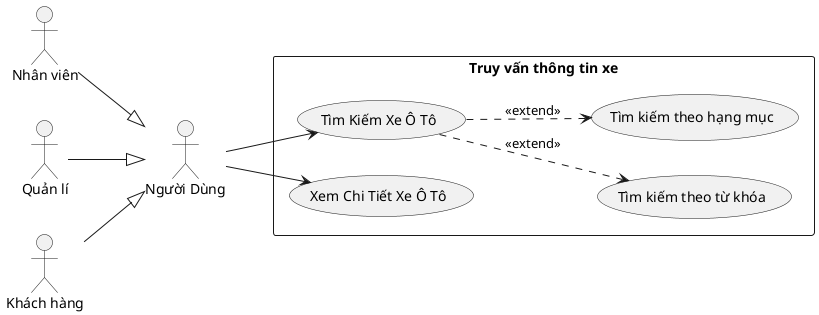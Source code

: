@startuml
left to right direction
actor "Người Dùng" as user
actor "Nhân viên" as NV
actor "Quản lí" as QL
actor "Khách hàng" as KH
rectangle "Truy vấn thông tin xe" {
  usecase "Tìm Kiếm Xe Ô Tô" as search
  usecase "Xem Chi Tiết Xe Ô Tô" as viewDetails

  search ..> (Tìm kiếm theo từ khóa) : <<extend>>
  search ..> (Tìm kiếm theo hạng mục) : <<extend>>
}

user --> search 
user --> viewDetails 

KH --|> user
NV --|> user
QL --|> user
@enduml